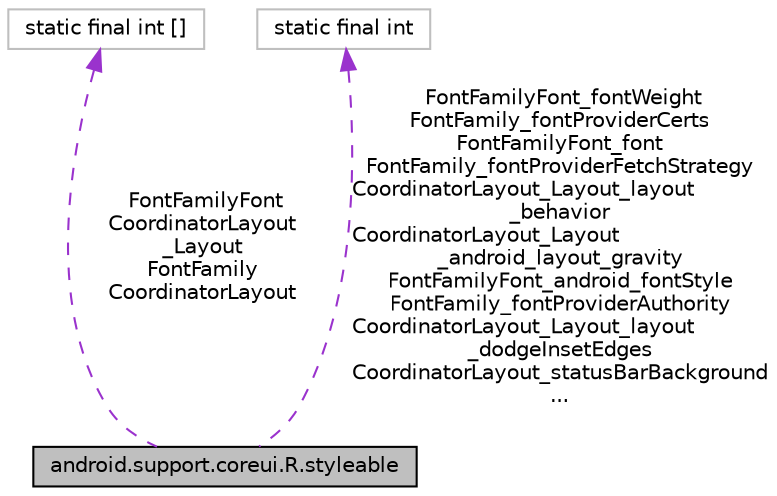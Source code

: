 digraph "android.support.coreui.R.styleable"
{
 // INTERACTIVE_SVG=YES
 // LATEX_PDF_SIZE
  edge [fontname="Helvetica",fontsize="10",labelfontname="Helvetica",labelfontsize="10"];
  node [fontname="Helvetica",fontsize="10",shape=record];
  Node1 [label="android.support.coreui.R.styleable",height=0.2,width=0.4,color="black", fillcolor="grey75", style="filled", fontcolor="black",tooltip=" "];
  Node2 -> Node1 [dir="back",color="darkorchid3",fontsize="10",style="dashed",label=" FontFamilyFont\nCoordinatorLayout\l_Layout\nFontFamily\nCoordinatorLayout" ,fontname="Helvetica"];
  Node2 [label="static final int []",height=0.2,width=0.4,color="grey75", fillcolor="white", style="filled",tooltip=" "];
  Node3 -> Node1 [dir="back",color="darkorchid3",fontsize="10",style="dashed",label=" FontFamilyFont_fontWeight\nFontFamily_fontProviderCerts\nFontFamilyFont_font\nFontFamily_fontProviderFetchStrategy\nCoordinatorLayout_Layout_layout\l_behavior\nCoordinatorLayout_Layout\l_android_layout_gravity\nFontFamilyFont_android_fontStyle\nFontFamily_fontProviderAuthority\nCoordinatorLayout_Layout_layout\l_dodgeInsetEdges\nCoordinatorLayout_statusBarBackground\n..." ,fontname="Helvetica"];
  Node3 [label="static final int",height=0.2,width=0.4,color="grey75", fillcolor="white", style="filled",tooltip=" "];
}
